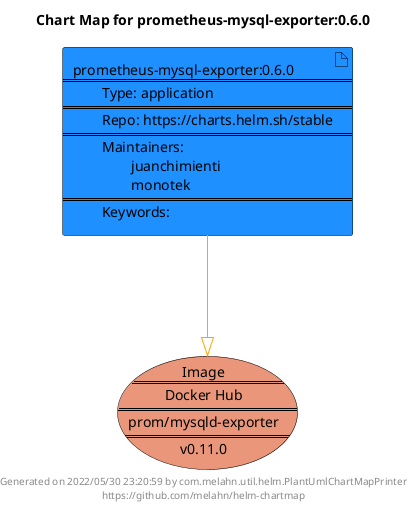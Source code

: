@startuml
skinparam linetype ortho
skinparam backgroundColor white
skinparam usecaseBorderColor black
skinparam usecaseArrowColor LightSlateGray
skinparam artifactBorderColor black
skinparam artifactArrowColor LightSlateGray

title Chart Map for prometheus-mysql-exporter:0.6.0

'There is one referenced Helm Chart
artifact "prometheus-mysql-exporter:0.6.0\n====\n\tType: application\n====\n\tRepo: https://charts.helm.sh/stable\n====\n\tMaintainers: \n\t\tjuanchimienti\n\t\tmonotek\n====\n\tKeywords: " as prometheus_mysql_exporter_0_6_0 #DodgerBlue

'There is one referenced Docker Image
usecase "Image\n====\nDocker Hub\n====\nprom/mysqld-exporter\n====\nv0.11.0" as prom_mysqld_exporter_v0_11_0 #DarkSalmon

'Chart Dependencies
prometheus_mysql_exporter_0_6_0--[#orange]-|>prom_mysqld_exporter_v0_11_0

center footer Generated on 2022/05/30 23:20:59 by com.melahn.util.helm.PlantUmlChartMapPrinter\nhttps://github.com/melahn/helm-chartmap
@enduml
